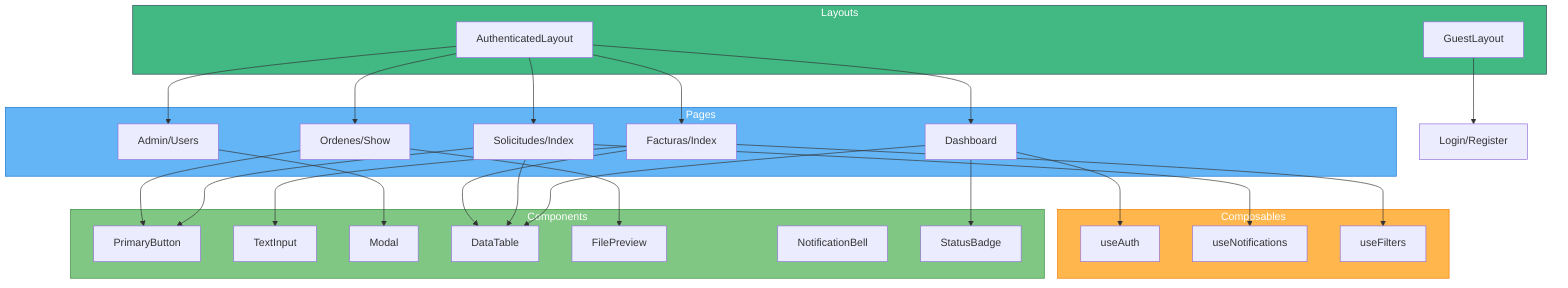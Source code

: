﻿graph TB
    subgraph Layouts
        L1[AuthenticatedLayout]
        L2[GuestLayout]
    end
    
    subgraph Pages
        P1[Dashboard]
        P2[Solicitudes/Index]
        P3[Ordenes/Show]
        P4[Facturas/Index]
        P5[Admin/Users]
    end
    
    subgraph Components
        C1[PrimaryButton]
        C2[TextInput]
        C3[Modal]
        C4[DataTable]
        C5[FilePreview]
        C6[NotificationBell]
        C7[StatusBadge]
    end
    
    subgraph Composables
        CO1[useAuth]
        CO2[useNotifications]
        CO3[useFilters]
    end
    
    L1 --> P1
    L1 --> P2
    L1 --> P3
    L1 --> P4
    L1 --> P5
    L2 --> Login[Login/Register]
    
    P1 --> C4
    P1 --> C7
    P2 --> C1
    P2 --> C4
    P3 --> C5
    P3 --> C1
    P4 --> C4
    P4 --> C2
    P5 --> C3
    
    P1 --> CO1
    P2 --> CO2
    P4 --> CO3
    
    style Layouts fill:#42b883,stroke:#35495e,color:#fff
    style Pages fill:#64b5f6,stroke:#1976d2,color:#fff
    style Components fill:#81c784,stroke:#388e3c,color:#fff
    style Composables fill:#ffb74d,stroke:#f57c00,color:#fff